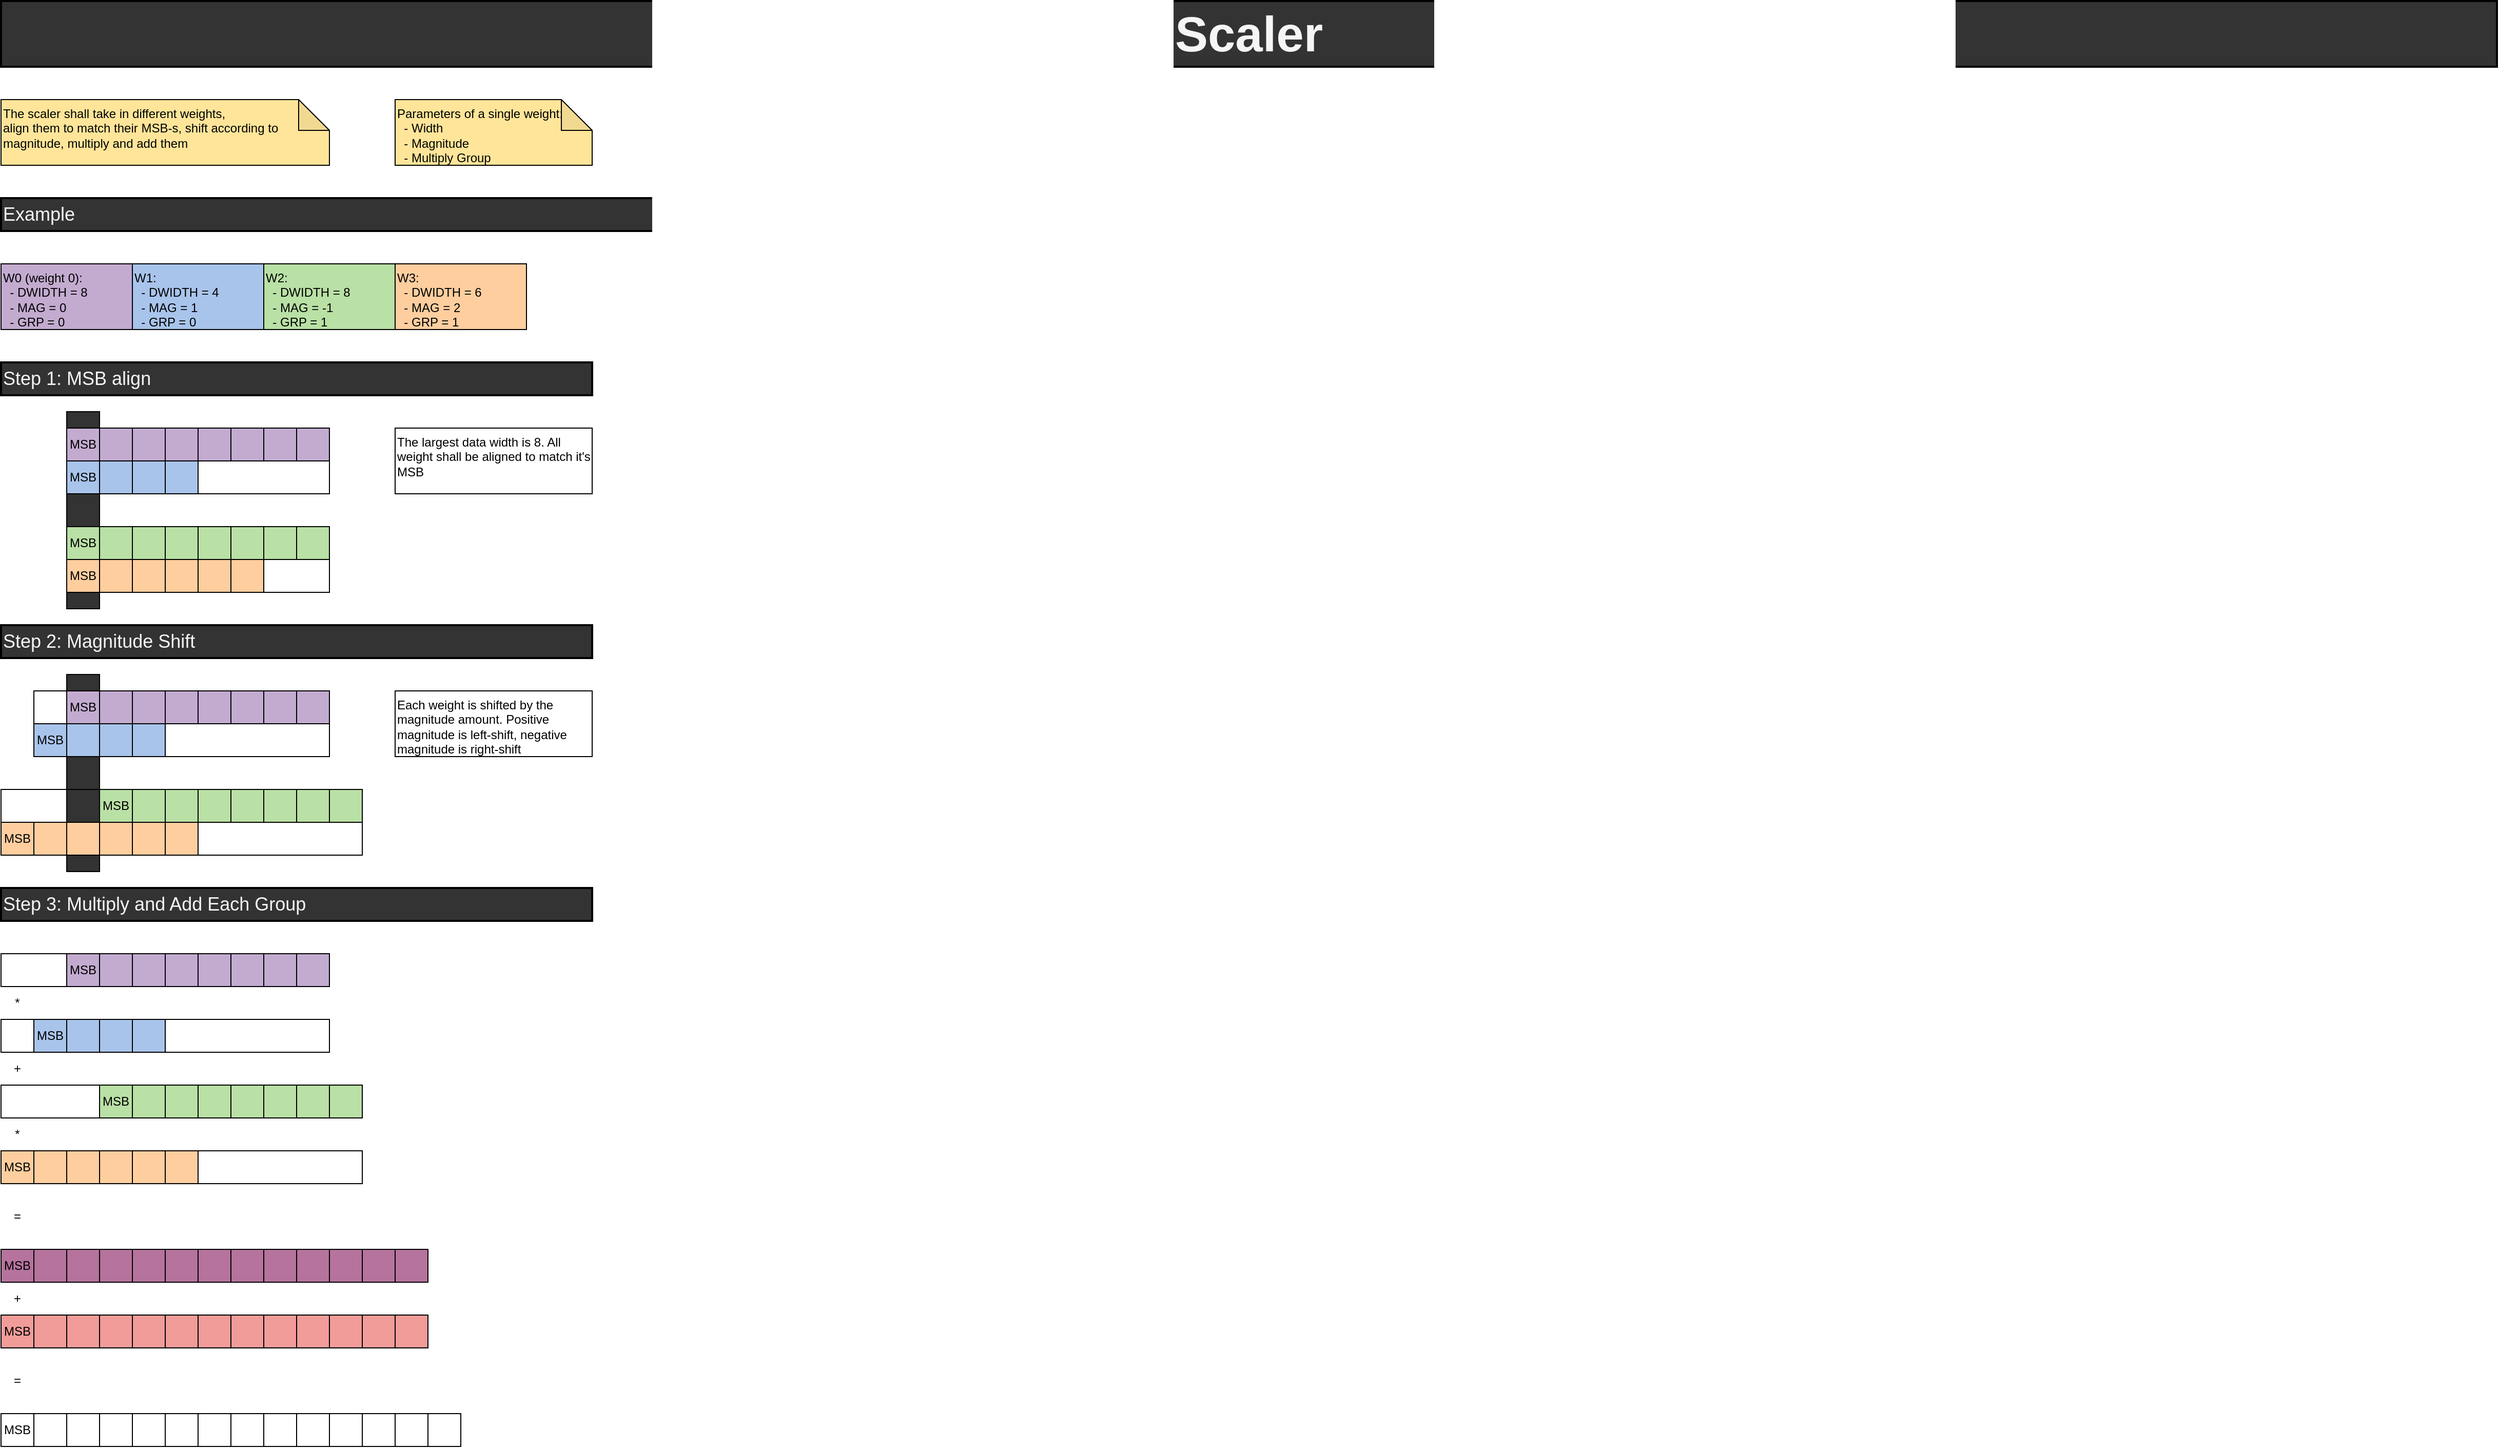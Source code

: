<mxfile version="21.6.5" type="device">
  <diagram name="Page-1" id="W10y5Xv-MgBhDv2cQMVb">
    <mxGraphModel dx="725" dy="2078" grid="1" gridSize="8" guides="0" tooltips="1" connect="1" arrows="0" fold="1" page="1" pageScale="1" pageWidth="2560" pageHeight="1440" background="#ffffff" math="0" shadow="0">
      <root>
        <mxCell id="0" />
        <mxCell id="1" parent="0" />
        <mxCell id="FjdLX2nBCPBoA4ZtYFne-67" value="" style="rounded=0;whiteSpace=wrap;html=1;fillColor=#333333;" parent="1" vertex="1">
          <mxGeometry x="96" y="688" width="32" height="192" as="geometry" />
        </mxCell>
        <mxCell id="FjdLX2nBCPBoA4ZtYFne-66" value="" style="rounded=0;whiteSpace=wrap;html=1;fillColor=#333333;" parent="1" vertex="1">
          <mxGeometry x="96" y="432" width="32" height="192" as="geometry" />
        </mxCell>
        <mxCell id="FjdLX2nBCPBoA4ZtYFne-65" value="" style="rounded=0;whiteSpace=wrap;html=1;fillColor=none;" parent="1" vertex="1">
          <mxGeometry x="32" y="800" width="352" height="64" as="geometry" />
        </mxCell>
        <mxCell id="FjdLX2nBCPBoA4ZtYFne-64" value="" style="rounded=0;whiteSpace=wrap;html=1;fillColor=none;" parent="1" vertex="1">
          <mxGeometry x="64" y="704" width="288" height="64" as="geometry" />
        </mxCell>
        <mxCell id="FjdLX2nBCPBoA4ZtYFne-63" value="" style="rounded=0;whiteSpace=wrap;html=1;" parent="1" vertex="1">
          <mxGeometry x="96" y="544" width="256" height="64" as="geometry" />
        </mxCell>
        <mxCell id="FjdLX2nBCPBoA4ZtYFne-62" value="" style="rounded=0;whiteSpace=wrap;html=1;" parent="1" vertex="1">
          <mxGeometry x="96" y="448" width="256" height="64" as="geometry" />
        </mxCell>
        <mxCell id="FjdLX2nBCPBoA4ZtYFne-2" value="The scaler shall take in different weights,&lt;br&gt;align them to match their MSB-s, shift according to magnitude, multiply and add them" style="shape=note;whiteSpace=wrap;html=1;backgroundOutline=1;darkOpacity=0.05;fillColor=#FFE599;verticalAlign=top;align=left;" parent="1" vertex="1">
          <mxGeometry x="32" y="128" width="320" height="64" as="geometry" />
        </mxCell>
        <mxCell id="FjdLX2nBCPBoA4ZtYFne-3" value="&lt;font style=&quot;font-size: 48px;&quot;&gt;Scaler&lt;/font&gt;" style="rounded=0;whiteSpace=wrap;html=1;fontSize=48;strokeColor=#000000;fillColor=#333333;strokeWidth=2;fontStyle=1;fontColor=#F5F5F5;labelBackgroundColor=none;labelBorderColor=none;align=center;" parent="1" vertex="1">
          <mxGeometry x="32" y="32" width="2432" height="64" as="geometry" />
        </mxCell>
        <mxCell id="FjdLX2nBCPBoA4ZtYFne-5" value="Parameters of a single weight:&lt;br&gt;&amp;nbsp; - Width&lt;br&gt;&amp;nbsp; - Magnitude&lt;br&gt;&amp;nbsp; - Multiply Group" style="shape=note;whiteSpace=wrap;html=1;backgroundOutline=1;darkOpacity=0.05;fillColor=#FFE599;verticalAlign=top;align=left;" parent="1" vertex="1">
          <mxGeometry x="416" y="128" width="192" height="64" as="geometry" />
        </mxCell>
        <mxCell id="FjdLX2nBCPBoA4ZtYFne-6" value="&lt;font style=&quot;font-size: 18px;&quot;&gt;Example&lt;/font&gt;" style="rounded=0;whiteSpace=wrap;html=1;fontSize=18;strokeColor=#000000;fillColor=#333333;strokeWidth=2;fontStyle=0;fontColor=#F5F5F5;labelBackgroundColor=none;labelBorderColor=none;align=left;" parent="1" vertex="1">
          <mxGeometry x="32" y="224" width="1184" height="32" as="geometry" />
        </mxCell>
        <mxCell id="FjdLX2nBCPBoA4ZtYFne-7" value="W0 (weight 0):&lt;br&gt;&amp;nbsp; - DWIDTH = 8&lt;br&gt;&amp;nbsp; - MAG = 0&lt;br&gt;&amp;nbsp; - GRP = 0" style="rounded=0;whiteSpace=wrap;html=1;verticalAlign=top;align=left;fillColor=#C3ABD0;" parent="1" vertex="1">
          <mxGeometry x="32" y="288" width="128" height="64" as="geometry" />
        </mxCell>
        <mxCell id="FjdLX2nBCPBoA4ZtYFne-8" value="W1:&lt;br&gt;&amp;nbsp; - DWIDTH = 4&lt;br&gt;&amp;nbsp; - MAG = 1&lt;br&gt;&amp;nbsp; - GRP = 0" style="rounded=0;whiteSpace=wrap;html=1;verticalAlign=top;align=left;fillColor=#A9C4EB;" parent="1" vertex="1">
          <mxGeometry x="160" y="288" width="128" height="64" as="geometry" />
        </mxCell>
        <mxCell id="FjdLX2nBCPBoA4ZtYFne-9" value="W2:&lt;br&gt;&amp;nbsp; - DWIDTH = 8&lt;br&gt;&amp;nbsp; - MAG = -1&lt;br&gt;&amp;nbsp; - GRP = 1" style="rounded=0;whiteSpace=wrap;html=1;verticalAlign=top;align=left;fillColor=#B9E0A5;" parent="1" vertex="1">
          <mxGeometry x="288" y="288" width="128" height="64" as="geometry" />
        </mxCell>
        <mxCell id="FjdLX2nBCPBoA4ZtYFne-10" value="W3:&lt;br&gt;&amp;nbsp; - DWIDTH = 6&lt;br&gt;&amp;nbsp; - MAG = 2&lt;br&gt;&amp;nbsp; - GRP = 1" style="rounded=0;whiteSpace=wrap;html=1;verticalAlign=top;align=left;fillColor=#FFCE9F;" parent="1" vertex="1">
          <mxGeometry x="416" y="288" width="128" height="64" as="geometry" />
        </mxCell>
        <mxCell id="FjdLX2nBCPBoA4ZtYFne-12" value="The largest data width is 8. All weight shall be aligned to match it&#39;s MSB" style="text;html=1;strokeColor=default;fillColor=none;align=left;verticalAlign=top;whiteSpace=wrap;rounded=0;" parent="1" vertex="1">
          <mxGeometry x="416" y="448" width="192" height="64" as="geometry" />
        </mxCell>
        <mxCell id="FjdLX2nBCPBoA4ZtYFne-13" value="&lt;font style=&quot;font-size: 18px;&quot;&gt;Step 1: MSB align&lt;/font&gt;" style="rounded=0;whiteSpace=wrap;html=1;fontSize=18;strokeColor=#000000;fillColor=#333333;strokeWidth=2;fontStyle=0;fontColor=#F5F5F5;labelBackgroundColor=none;labelBorderColor=none;align=left;" parent="1" vertex="1">
          <mxGeometry x="32" y="384" width="576" height="32" as="geometry" />
        </mxCell>
        <mxCell id="FjdLX2nBCPBoA4ZtYFne-14" value="MSB" style="rounded=0;whiteSpace=wrap;html=1;fillColor=#C3ABD0;" parent="1" vertex="1">
          <mxGeometry x="96" y="448" width="32" height="32" as="geometry" />
        </mxCell>
        <mxCell id="FjdLX2nBCPBoA4ZtYFne-15" value="" style="rounded=0;whiteSpace=wrap;html=1;fillColor=#C3ABD0;" parent="1" vertex="1">
          <mxGeometry x="128" y="448" width="32" height="32" as="geometry" />
        </mxCell>
        <mxCell id="FjdLX2nBCPBoA4ZtYFne-16" value="" style="rounded=0;whiteSpace=wrap;html=1;fillColor=#C3ABD0;" parent="1" vertex="1">
          <mxGeometry x="160" y="448" width="32" height="32" as="geometry" />
        </mxCell>
        <mxCell id="FjdLX2nBCPBoA4ZtYFne-17" value="" style="rounded=0;whiteSpace=wrap;html=1;fillColor=#C3ABD0;" parent="1" vertex="1">
          <mxGeometry x="192" y="448" width="32" height="32" as="geometry" />
        </mxCell>
        <mxCell id="FjdLX2nBCPBoA4ZtYFne-18" value="" style="rounded=0;whiteSpace=wrap;html=1;fillColor=#C3ABD0;" parent="1" vertex="1">
          <mxGeometry x="224" y="448" width="32" height="32" as="geometry" />
        </mxCell>
        <mxCell id="FjdLX2nBCPBoA4ZtYFne-19" value="" style="rounded=0;whiteSpace=wrap;html=1;fillColor=#C3ABD0;" parent="1" vertex="1">
          <mxGeometry x="256" y="448" width="32" height="32" as="geometry" />
        </mxCell>
        <mxCell id="FjdLX2nBCPBoA4ZtYFne-20" value="" style="rounded=0;whiteSpace=wrap;html=1;fillColor=#C3ABD0;" parent="1" vertex="1">
          <mxGeometry x="288" y="448" width="32" height="32" as="geometry" />
        </mxCell>
        <mxCell id="FjdLX2nBCPBoA4ZtYFne-21" value="" style="rounded=0;whiteSpace=wrap;html=1;fillColor=#C3ABD0;" parent="1" vertex="1">
          <mxGeometry x="320" y="448" width="32" height="32" as="geometry" />
        </mxCell>
        <mxCell id="FjdLX2nBCPBoA4ZtYFne-22" value="MSB" style="rounded=0;whiteSpace=wrap;html=1;fillColor=#A9C4EB;" parent="1" vertex="1">
          <mxGeometry x="96" y="480" width="32" height="32" as="geometry" />
        </mxCell>
        <mxCell id="FjdLX2nBCPBoA4ZtYFne-23" value="" style="rounded=0;whiteSpace=wrap;html=1;fillColor=#A9C4EB;" parent="1" vertex="1">
          <mxGeometry x="128" y="480" width="32" height="32" as="geometry" />
        </mxCell>
        <mxCell id="FjdLX2nBCPBoA4ZtYFne-24" value="" style="rounded=0;whiteSpace=wrap;html=1;fillColor=#A9C4EB;" parent="1" vertex="1">
          <mxGeometry x="160" y="480" width="32" height="32" as="geometry" />
        </mxCell>
        <mxCell id="FjdLX2nBCPBoA4ZtYFne-25" value="" style="rounded=0;whiteSpace=wrap;html=1;fillColor=#A9C4EB;" parent="1" vertex="1">
          <mxGeometry x="192" y="480" width="32" height="32" as="geometry" />
        </mxCell>
        <mxCell id="FjdLX2nBCPBoA4ZtYFne-26" value="MSB" style="rounded=0;whiteSpace=wrap;html=1;fillColor=#B9E0A5;" parent="1" vertex="1">
          <mxGeometry x="96" y="544" width="32" height="32" as="geometry" />
        </mxCell>
        <mxCell id="FjdLX2nBCPBoA4ZtYFne-27" value="" style="rounded=0;whiteSpace=wrap;html=1;fillColor=#B9E0A5;" parent="1" vertex="1">
          <mxGeometry x="128" y="544" width="32" height="32" as="geometry" />
        </mxCell>
        <mxCell id="FjdLX2nBCPBoA4ZtYFne-28" value="" style="rounded=0;whiteSpace=wrap;html=1;fillColor=#B9E0A5;" parent="1" vertex="1">
          <mxGeometry x="160" y="544" width="32" height="32" as="geometry" />
        </mxCell>
        <mxCell id="FjdLX2nBCPBoA4ZtYFne-29" value="" style="rounded=0;whiteSpace=wrap;html=1;fillColor=#B9E0A5;" parent="1" vertex="1">
          <mxGeometry x="192" y="544" width="32" height="32" as="geometry" />
        </mxCell>
        <mxCell id="FjdLX2nBCPBoA4ZtYFne-30" value="" style="rounded=0;whiteSpace=wrap;html=1;fillColor=#B9E0A5;" parent="1" vertex="1">
          <mxGeometry x="224" y="544" width="32" height="32" as="geometry" />
        </mxCell>
        <mxCell id="FjdLX2nBCPBoA4ZtYFne-31" value="" style="rounded=0;whiteSpace=wrap;html=1;fillColor=#B9E0A5;" parent="1" vertex="1">
          <mxGeometry x="256" y="544" width="32" height="32" as="geometry" />
        </mxCell>
        <mxCell id="FjdLX2nBCPBoA4ZtYFne-32" value="" style="rounded=0;whiteSpace=wrap;html=1;fillColor=#B9E0A5;" parent="1" vertex="1">
          <mxGeometry x="288" y="544" width="32" height="32" as="geometry" />
        </mxCell>
        <mxCell id="FjdLX2nBCPBoA4ZtYFne-33" value="" style="rounded=0;whiteSpace=wrap;html=1;fillColor=#B9E0A5;" parent="1" vertex="1">
          <mxGeometry x="320" y="544" width="32" height="32" as="geometry" />
        </mxCell>
        <mxCell id="FjdLX2nBCPBoA4ZtYFne-34" value="MSB" style="rounded=0;whiteSpace=wrap;html=1;fillColor=#FFCE9F;" parent="1" vertex="1">
          <mxGeometry x="96" y="576" width="32" height="32" as="geometry" />
        </mxCell>
        <mxCell id="FjdLX2nBCPBoA4ZtYFne-35" value="" style="rounded=0;whiteSpace=wrap;html=1;fillColor=#FFCE9F;" parent="1" vertex="1">
          <mxGeometry x="128" y="576" width="32" height="32" as="geometry" />
        </mxCell>
        <mxCell id="FjdLX2nBCPBoA4ZtYFne-38" value="&lt;font style=&quot;font-size: 18px;&quot;&gt;Step 2: Magnitude Shift&lt;/font&gt;" style="rounded=0;whiteSpace=wrap;html=1;fontSize=18;strokeColor=#000000;fillColor=#333333;strokeWidth=2;fontStyle=0;fontColor=#F5F5F5;labelBackgroundColor=none;labelBorderColor=none;align=left;" parent="1" vertex="1">
          <mxGeometry x="32" y="640" width="576" height="32" as="geometry" />
        </mxCell>
        <mxCell id="FjdLX2nBCPBoA4ZtYFne-39" value="Each weight is shifted by the magnitude amount. Positive magnitude is left-shift, negative magnitude is right-shift" style="text;html=1;strokeColor=default;fillColor=none;align=left;verticalAlign=top;whiteSpace=wrap;rounded=0;" parent="1" vertex="1">
          <mxGeometry x="416" y="704" width="192" height="64" as="geometry" />
        </mxCell>
        <mxCell id="FjdLX2nBCPBoA4ZtYFne-40" value="MSB" style="rounded=0;whiteSpace=wrap;html=1;fillColor=#C3ABD0;" parent="1" vertex="1">
          <mxGeometry x="96" y="704" width="32" height="32" as="geometry" />
        </mxCell>
        <mxCell id="FjdLX2nBCPBoA4ZtYFne-41" value="" style="rounded=0;whiteSpace=wrap;html=1;fillColor=#C3ABD0;" parent="1" vertex="1">
          <mxGeometry x="128" y="704" width="32" height="32" as="geometry" />
        </mxCell>
        <mxCell id="FjdLX2nBCPBoA4ZtYFne-42" value="" style="rounded=0;whiteSpace=wrap;html=1;fillColor=#C3ABD0;" parent="1" vertex="1">
          <mxGeometry x="160" y="704" width="32" height="32" as="geometry" />
        </mxCell>
        <mxCell id="FjdLX2nBCPBoA4ZtYFne-43" value="" style="rounded=0;whiteSpace=wrap;html=1;fillColor=#C3ABD0;" parent="1" vertex="1">
          <mxGeometry x="192" y="704" width="32" height="32" as="geometry" />
        </mxCell>
        <mxCell id="FjdLX2nBCPBoA4ZtYFne-44" value="" style="rounded=0;whiteSpace=wrap;html=1;fillColor=#C3ABD0;" parent="1" vertex="1">
          <mxGeometry x="224" y="704" width="32" height="32" as="geometry" />
        </mxCell>
        <mxCell id="FjdLX2nBCPBoA4ZtYFne-45" value="" style="rounded=0;whiteSpace=wrap;html=1;fillColor=#C3ABD0;" parent="1" vertex="1">
          <mxGeometry x="256" y="704" width="32" height="32" as="geometry" />
        </mxCell>
        <mxCell id="FjdLX2nBCPBoA4ZtYFne-46" value="" style="rounded=0;whiteSpace=wrap;html=1;fillColor=#C3ABD0;" parent="1" vertex="1">
          <mxGeometry x="288" y="704" width="32" height="32" as="geometry" />
        </mxCell>
        <mxCell id="FjdLX2nBCPBoA4ZtYFne-47" value="" style="rounded=0;whiteSpace=wrap;html=1;fillColor=#C3ABD0;" parent="1" vertex="1">
          <mxGeometry x="320" y="704" width="32" height="32" as="geometry" />
        </mxCell>
        <mxCell id="FjdLX2nBCPBoA4ZtYFne-48" value="MSB" style="rounded=0;whiteSpace=wrap;html=1;fillColor=#A9C4EB;" parent="1" vertex="1">
          <mxGeometry x="64" y="736" width="32" height="32" as="geometry" />
        </mxCell>
        <mxCell id="FjdLX2nBCPBoA4ZtYFne-49" value="" style="rounded=0;whiteSpace=wrap;html=1;fillColor=#A9C4EB;" parent="1" vertex="1">
          <mxGeometry x="96" y="736" width="32" height="32" as="geometry" />
        </mxCell>
        <mxCell id="FjdLX2nBCPBoA4ZtYFne-50" value="" style="rounded=0;whiteSpace=wrap;html=1;fillColor=#A9C4EB;" parent="1" vertex="1">
          <mxGeometry x="128" y="736" width="32" height="32" as="geometry" />
        </mxCell>
        <mxCell id="FjdLX2nBCPBoA4ZtYFne-51" value="" style="rounded=0;whiteSpace=wrap;html=1;fillColor=#A9C4EB;" parent="1" vertex="1">
          <mxGeometry x="160" y="736" width="32" height="32" as="geometry" />
        </mxCell>
        <mxCell id="FjdLX2nBCPBoA4ZtYFne-52" value="MSB" style="rounded=0;whiteSpace=wrap;html=1;fillColor=#B9E0A5;" parent="1" vertex="1">
          <mxGeometry x="128" y="800" width="32" height="32" as="geometry" />
        </mxCell>
        <mxCell id="FjdLX2nBCPBoA4ZtYFne-53" value="" style="rounded=0;whiteSpace=wrap;html=1;fillColor=#B9E0A5;" parent="1" vertex="1">
          <mxGeometry x="160" y="800" width="32" height="32" as="geometry" />
        </mxCell>
        <mxCell id="FjdLX2nBCPBoA4ZtYFne-54" value="" style="rounded=0;whiteSpace=wrap;html=1;fillColor=#B9E0A5;" parent="1" vertex="1">
          <mxGeometry x="192" y="800" width="32" height="32" as="geometry" />
        </mxCell>
        <mxCell id="FjdLX2nBCPBoA4ZtYFne-55" value="" style="rounded=0;whiteSpace=wrap;html=1;fillColor=#B9E0A5;" parent="1" vertex="1">
          <mxGeometry x="224" y="800" width="32" height="32" as="geometry" />
        </mxCell>
        <mxCell id="FjdLX2nBCPBoA4ZtYFne-56" value="" style="rounded=0;whiteSpace=wrap;html=1;fillColor=#B9E0A5;" parent="1" vertex="1">
          <mxGeometry x="256" y="800" width="32" height="32" as="geometry" />
        </mxCell>
        <mxCell id="FjdLX2nBCPBoA4ZtYFne-57" value="" style="rounded=0;whiteSpace=wrap;html=1;fillColor=#B9E0A5;" parent="1" vertex="1">
          <mxGeometry x="288" y="800" width="32" height="32" as="geometry" />
        </mxCell>
        <mxCell id="FjdLX2nBCPBoA4ZtYFne-58" value="" style="rounded=0;whiteSpace=wrap;html=1;fillColor=#B9E0A5;" parent="1" vertex="1">
          <mxGeometry x="320" y="800" width="32" height="32" as="geometry" />
        </mxCell>
        <mxCell id="FjdLX2nBCPBoA4ZtYFne-59" value="" style="rounded=0;whiteSpace=wrap;html=1;fillColor=#B9E0A5;" parent="1" vertex="1">
          <mxGeometry x="352" y="800" width="32" height="32" as="geometry" />
        </mxCell>
        <mxCell id="FjdLX2nBCPBoA4ZtYFne-60" value="MSB" style="rounded=0;whiteSpace=wrap;html=1;fillColor=#FFCE9F;" parent="1" vertex="1">
          <mxGeometry x="32" y="832" width="32" height="32" as="geometry" />
        </mxCell>
        <mxCell id="FjdLX2nBCPBoA4ZtYFne-61" value="" style="rounded=0;whiteSpace=wrap;html=1;fillColor=#FFCE9F;" parent="1" vertex="1">
          <mxGeometry x="64" y="832" width="32" height="32" as="geometry" />
        </mxCell>
        <mxCell id="FjdLX2nBCPBoA4ZtYFne-68" value="" style="rounded=0;whiteSpace=wrap;html=1;fillColor=#FFCE9F;" parent="1" vertex="1">
          <mxGeometry x="160" y="576" width="32" height="32" as="geometry" />
        </mxCell>
        <mxCell id="FjdLX2nBCPBoA4ZtYFne-69" value="" style="rounded=0;whiteSpace=wrap;html=1;fillColor=#FFCE9F;" parent="1" vertex="1">
          <mxGeometry x="192" y="576" width="32" height="32" as="geometry" />
        </mxCell>
        <mxCell id="FjdLX2nBCPBoA4ZtYFne-70" value="" style="rounded=0;whiteSpace=wrap;html=1;fillColor=#FFCE9F;" parent="1" vertex="1">
          <mxGeometry x="224" y="576" width="32" height="32" as="geometry" />
        </mxCell>
        <mxCell id="FjdLX2nBCPBoA4ZtYFne-71" value="" style="rounded=0;whiteSpace=wrap;html=1;fillColor=#FFCE9F;" parent="1" vertex="1">
          <mxGeometry x="256" y="576" width="32" height="32" as="geometry" />
        </mxCell>
        <mxCell id="FjdLX2nBCPBoA4ZtYFne-72" value="" style="rounded=0;whiteSpace=wrap;html=1;fillColor=#FFCE9F;" parent="1" vertex="1">
          <mxGeometry x="96" y="832" width="32" height="32" as="geometry" />
        </mxCell>
        <mxCell id="FjdLX2nBCPBoA4ZtYFne-73" value="" style="rounded=0;whiteSpace=wrap;html=1;fillColor=#FFCE9F;" parent="1" vertex="1">
          <mxGeometry x="128" y="832" width="32" height="32" as="geometry" />
        </mxCell>
        <mxCell id="FjdLX2nBCPBoA4ZtYFne-74" value="" style="rounded=0;whiteSpace=wrap;html=1;fillColor=#FFCE9F;" parent="1" vertex="1">
          <mxGeometry x="160" y="832" width="32" height="32" as="geometry" />
        </mxCell>
        <mxCell id="FjdLX2nBCPBoA4ZtYFne-75" value="" style="rounded=0;whiteSpace=wrap;html=1;fillColor=#FFCE9F;" parent="1" vertex="1">
          <mxGeometry x="192" y="832" width="32" height="32" as="geometry" />
        </mxCell>
        <mxCell id="FjdLX2nBCPBoA4ZtYFne-76" value="&lt;font style=&quot;font-size: 18px;&quot;&gt;Step 3: Multiply and Add Each Group&lt;/font&gt;" style="rounded=0;whiteSpace=wrap;html=1;fontSize=18;strokeColor=#000000;fillColor=#333333;strokeWidth=2;fontStyle=0;fontColor=#F5F5F5;labelBackgroundColor=none;labelBorderColor=none;align=left;" parent="1" vertex="1">
          <mxGeometry x="32" y="896" width="576" height="32" as="geometry" />
        </mxCell>
        <mxCell id="FjdLX2nBCPBoA4ZtYFne-86" value="MSB" style="rounded=0;whiteSpace=wrap;html=1;fillColor=#B5739D;" parent="1" vertex="1">
          <mxGeometry x="32" y="1248" width="32" height="32" as="geometry" />
        </mxCell>
        <mxCell id="FjdLX2nBCPBoA4ZtYFne-87" value="" style="rounded=0;whiteSpace=wrap;html=1;fillColor=#B5739D;" parent="1" vertex="1">
          <mxGeometry x="64" y="1248" width="32" height="32" as="geometry" />
        </mxCell>
        <mxCell id="FjdLX2nBCPBoA4ZtYFne-88" value="" style="rounded=0;whiteSpace=wrap;html=1;fillColor=#B5739D;" parent="1" vertex="1">
          <mxGeometry x="96" y="1248" width="32" height="32" as="geometry" />
        </mxCell>
        <mxCell id="FjdLX2nBCPBoA4ZtYFne-89" value="" style="rounded=0;whiteSpace=wrap;html=1;fillColor=#B5739D;" parent="1" vertex="1">
          <mxGeometry x="128" y="1248" width="32" height="32" as="geometry" />
        </mxCell>
        <mxCell id="FjdLX2nBCPBoA4ZtYFne-90" value="" style="rounded=0;whiteSpace=wrap;html=1;fillColor=#B5739D;" parent="1" vertex="1">
          <mxGeometry x="160" y="1248" width="32" height="32" as="geometry" />
        </mxCell>
        <mxCell id="FjdLX2nBCPBoA4ZtYFne-91" value="" style="rounded=0;whiteSpace=wrap;html=1;fillColor=#B5739D;" parent="1" vertex="1">
          <mxGeometry x="192" y="1248" width="32" height="32" as="geometry" />
        </mxCell>
        <mxCell id="FjdLX2nBCPBoA4ZtYFne-92" value="" style="rounded=0;whiteSpace=wrap;html=1;fillColor=#B5739D;" parent="1" vertex="1">
          <mxGeometry x="224" y="1248" width="32" height="32" as="geometry" />
        </mxCell>
        <mxCell id="FjdLX2nBCPBoA4ZtYFne-93" value="" style="rounded=0;whiteSpace=wrap;html=1;fillColor=#B5739D;" parent="1" vertex="1">
          <mxGeometry x="256" y="1248" width="32" height="32" as="geometry" />
        </mxCell>
        <mxCell id="FjdLX2nBCPBoA4ZtYFne-94" value="" style="rounded=0;whiteSpace=wrap;html=1;fillColor=#B5739D;" parent="1" vertex="1">
          <mxGeometry x="288" y="1248" width="32" height="32" as="geometry" />
        </mxCell>
        <mxCell id="FjdLX2nBCPBoA4ZtYFne-95" value="" style="rounded=0;whiteSpace=wrap;html=1;fillColor=#B5739D;" parent="1" vertex="1">
          <mxGeometry x="320" y="1248" width="32" height="32" as="geometry" />
        </mxCell>
        <mxCell id="FjdLX2nBCPBoA4ZtYFne-96" value="" style="rounded=0;whiteSpace=wrap;html=1;fillColor=#B5739D;" parent="1" vertex="1">
          <mxGeometry x="352" y="1248" width="32" height="32" as="geometry" />
        </mxCell>
        <mxCell id="FjdLX2nBCPBoA4ZtYFne-97" value="" style="rounded=0;whiteSpace=wrap;html=1;fillColor=#B5739D;" parent="1" vertex="1">
          <mxGeometry x="384" y="1248" width="32" height="32" as="geometry" />
        </mxCell>
        <mxCell id="FjdLX2nBCPBoA4ZtYFne-98" value="" style="rounded=0;whiteSpace=wrap;html=1;fillColor=#B5739D;" parent="1" vertex="1">
          <mxGeometry x="416" y="1248" width="32" height="32" as="geometry" />
        </mxCell>
        <mxCell id="FjdLX2nBCPBoA4ZtYFne-99" value="MSB" style="rounded=0;whiteSpace=wrap;html=1;fillColor=#F19C99;" parent="1" vertex="1">
          <mxGeometry x="32" y="1312" width="32" height="32" as="geometry" />
        </mxCell>
        <mxCell id="FjdLX2nBCPBoA4ZtYFne-100" value="" style="rounded=0;whiteSpace=wrap;html=1;fillColor=#F19C99;" parent="1" vertex="1">
          <mxGeometry x="64" y="1312" width="32" height="32" as="geometry" />
        </mxCell>
        <mxCell id="FjdLX2nBCPBoA4ZtYFne-101" value="" style="rounded=0;whiteSpace=wrap;html=1;fillColor=#F19C99;" parent="1" vertex="1">
          <mxGeometry x="96" y="1312" width="32" height="32" as="geometry" />
        </mxCell>
        <mxCell id="FjdLX2nBCPBoA4ZtYFne-102" value="" style="rounded=0;whiteSpace=wrap;html=1;fillColor=#F19C99;" parent="1" vertex="1">
          <mxGeometry x="128" y="1312" width="32" height="32" as="geometry" />
        </mxCell>
        <mxCell id="FjdLX2nBCPBoA4ZtYFne-103" value="" style="rounded=0;whiteSpace=wrap;html=1;fillColor=#F19C99;" parent="1" vertex="1">
          <mxGeometry x="160" y="1312" width="32" height="32" as="geometry" />
        </mxCell>
        <mxCell id="FjdLX2nBCPBoA4ZtYFne-104" value="" style="rounded=0;whiteSpace=wrap;html=1;fillColor=#F19C99;" parent="1" vertex="1">
          <mxGeometry x="192" y="1312" width="32" height="32" as="geometry" />
        </mxCell>
        <mxCell id="FjdLX2nBCPBoA4ZtYFne-105" value="" style="rounded=0;whiteSpace=wrap;html=1;fillColor=#F19C99;" parent="1" vertex="1">
          <mxGeometry x="224" y="1312" width="32" height="32" as="geometry" />
        </mxCell>
        <mxCell id="FjdLX2nBCPBoA4ZtYFne-106" value="" style="rounded=0;whiteSpace=wrap;html=1;fillColor=#F19C99;" parent="1" vertex="1">
          <mxGeometry x="256" y="1312" width="32" height="32" as="geometry" />
        </mxCell>
        <mxCell id="FjdLX2nBCPBoA4ZtYFne-107" value="" style="rounded=0;whiteSpace=wrap;html=1;fillColor=#F19C99;" parent="1" vertex="1">
          <mxGeometry x="288" y="1312" width="32" height="32" as="geometry" />
        </mxCell>
        <mxCell id="FjdLX2nBCPBoA4ZtYFne-108" value="" style="rounded=0;whiteSpace=wrap;html=1;fillColor=#F19C99;" parent="1" vertex="1">
          <mxGeometry x="320" y="1312" width="32" height="32" as="geometry" />
        </mxCell>
        <mxCell id="FjdLX2nBCPBoA4ZtYFne-109" value="" style="rounded=0;whiteSpace=wrap;html=1;fillColor=#F19C99;" parent="1" vertex="1">
          <mxGeometry x="352" y="1312" width="32" height="32" as="geometry" />
        </mxCell>
        <mxCell id="FjdLX2nBCPBoA4ZtYFne-110" value="" style="rounded=0;whiteSpace=wrap;html=1;fillColor=#F19C99;" parent="1" vertex="1">
          <mxGeometry x="384" y="1312" width="32" height="32" as="geometry" />
        </mxCell>
        <mxCell id="FjdLX2nBCPBoA4ZtYFne-111" value="" style="rounded=0;whiteSpace=wrap;html=1;fillColor=#F19C99;" parent="1" vertex="1">
          <mxGeometry x="416" y="1312" width="32" height="32" as="geometry" />
        </mxCell>
        <mxCell id="FjdLX2nBCPBoA4ZtYFne-112" value="+" style="text;html=1;strokeColor=none;fillColor=none;align=center;verticalAlign=middle;whiteSpace=wrap;rounded=0;" parent="1" vertex="1">
          <mxGeometry x="32" y="1280" width="32" height="32" as="geometry" />
        </mxCell>
        <mxCell id="FjdLX2nBCPBoA4ZtYFne-113" value="=" style="text;html=1;strokeColor=none;fillColor=none;align=center;verticalAlign=middle;whiteSpace=wrap;rounded=0;" parent="1" vertex="1">
          <mxGeometry x="32" y="1344" width="32" height="64" as="geometry" />
        </mxCell>
        <mxCell id="FjdLX2nBCPBoA4ZtYFne-114" value="MSB" style="rounded=0;whiteSpace=wrap;html=1;fillColor=#FFFFFF;" parent="1" vertex="1">
          <mxGeometry x="32" y="1408" width="32" height="32" as="geometry" />
        </mxCell>
        <mxCell id="FjdLX2nBCPBoA4ZtYFne-115" value="" style="rounded=0;whiteSpace=wrap;html=1;fillColor=#FFFFFF;" parent="1" vertex="1">
          <mxGeometry x="64" y="1408" width="32" height="32" as="geometry" />
        </mxCell>
        <mxCell id="FjdLX2nBCPBoA4ZtYFne-116" value="" style="rounded=0;whiteSpace=wrap;html=1;fillColor=#FFFFFF;" parent="1" vertex="1">
          <mxGeometry x="96" y="1408" width="32" height="32" as="geometry" />
        </mxCell>
        <mxCell id="FjdLX2nBCPBoA4ZtYFne-117" value="" style="rounded=0;whiteSpace=wrap;html=1;fillColor=#FFFFFF;" parent="1" vertex="1">
          <mxGeometry x="128" y="1408" width="32" height="32" as="geometry" />
        </mxCell>
        <mxCell id="FjdLX2nBCPBoA4ZtYFne-118" value="" style="rounded=0;whiteSpace=wrap;html=1;fillColor=#FFFFFF;" parent="1" vertex="1">
          <mxGeometry x="160" y="1408" width="32" height="32" as="geometry" />
        </mxCell>
        <mxCell id="FjdLX2nBCPBoA4ZtYFne-119" value="" style="rounded=0;whiteSpace=wrap;html=1;fillColor=#FFFFFF;" parent="1" vertex="1">
          <mxGeometry x="192" y="1408" width="32" height="32" as="geometry" />
        </mxCell>
        <mxCell id="FjdLX2nBCPBoA4ZtYFne-120" value="" style="rounded=0;whiteSpace=wrap;html=1;fillColor=#FFFFFF;" parent="1" vertex="1">
          <mxGeometry x="224" y="1408" width="32" height="32" as="geometry" />
        </mxCell>
        <mxCell id="FjdLX2nBCPBoA4ZtYFne-121" value="" style="rounded=0;whiteSpace=wrap;html=1;fillColor=#FFFFFF;" parent="1" vertex="1">
          <mxGeometry x="256" y="1408" width="32" height="32" as="geometry" />
        </mxCell>
        <mxCell id="FjdLX2nBCPBoA4ZtYFne-122" value="" style="rounded=0;whiteSpace=wrap;html=1;fillColor=#FFFFFF;" parent="1" vertex="1">
          <mxGeometry x="288" y="1408" width="32" height="32" as="geometry" />
        </mxCell>
        <mxCell id="FjdLX2nBCPBoA4ZtYFne-123" value="" style="rounded=0;whiteSpace=wrap;html=1;fillColor=#FFFFFF;" parent="1" vertex="1">
          <mxGeometry x="320" y="1408" width="32" height="32" as="geometry" />
        </mxCell>
        <mxCell id="FjdLX2nBCPBoA4ZtYFne-124" value="" style="rounded=0;whiteSpace=wrap;html=1;fillColor=#FFFFFF;" parent="1" vertex="1">
          <mxGeometry x="352" y="1408" width="32" height="32" as="geometry" />
        </mxCell>
        <mxCell id="FjdLX2nBCPBoA4ZtYFne-125" value="" style="rounded=0;whiteSpace=wrap;html=1;fillColor=#FFFFFF;" parent="1" vertex="1">
          <mxGeometry x="384" y="1408" width="32" height="32" as="geometry" />
        </mxCell>
        <mxCell id="FjdLX2nBCPBoA4ZtYFne-126" value="" style="rounded=0;whiteSpace=wrap;html=1;fillColor=#FFFFFF;" parent="1" vertex="1">
          <mxGeometry x="416" y="1408" width="32" height="32" as="geometry" />
        </mxCell>
        <mxCell id="FjdLX2nBCPBoA4ZtYFne-129" value="MSB" style="rounded=0;whiteSpace=wrap;html=1;fillColor=#C3ABD0;" parent="1" vertex="1">
          <mxGeometry x="96" y="960" width="32" height="32" as="geometry" />
        </mxCell>
        <mxCell id="FjdLX2nBCPBoA4ZtYFne-130" value="" style="rounded=0;whiteSpace=wrap;html=1;fillColor=#C3ABD0;" parent="1" vertex="1">
          <mxGeometry x="128" y="960" width="32" height="32" as="geometry" />
        </mxCell>
        <mxCell id="FjdLX2nBCPBoA4ZtYFne-131" value="" style="rounded=0;whiteSpace=wrap;html=1;fillColor=#C3ABD0;" parent="1" vertex="1">
          <mxGeometry x="160" y="960" width="32" height="32" as="geometry" />
        </mxCell>
        <mxCell id="FjdLX2nBCPBoA4ZtYFne-132" value="" style="rounded=0;whiteSpace=wrap;html=1;fillColor=#C3ABD0;" parent="1" vertex="1">
          <mxGeometry x="192" y="960" width="32" height="32" as="geometry" />
        </mxCell>
        <mxCell id="FjdLX2nBCPBoA4ZtYFne-133" value="" style="rounded=0;whiteSpace=wrap;html=1;fillColor=#C3ABD0;" parent="1" vertex="1">
          <mxGeometry x="224" y="960" width="32" height="32" as="geometry" />
        </mxCell>
        <mxCell id="FjdLX2nBCPBoA4ZtYFne-134" value="" style="rounded=0;whiteSpace=wrap;html=1;fillColor=#C3ABD0;" parent="1" vertex="1">
          <mxGeometry x="256" y="960" width="32" height="32" as="geometry" />
        </mxCell>
        <mxCell id="FjdLX2nBCPBoA4ZtYFne-135" value="" style="rounded=0;whiteSpace=wrap;html=1;fillColor=#C3ABD0;" parent="1" vertex="1">
          <mxGeometry x="288" y="960" width="32" height="32" as="geometry" />
        </mxCell>
        <mxCell id="FjdLX2nBCPBoA4ZtYFne-136" value="" style="rounded=0;whiteSpace=wrap;html=1;fillColor=#C3ABD0;" parent="1" vertex="1">
          <mxGeometry x="320" y="960" width="32" height="32" as="geometry" />
        </mxCell>
        <mxCell id="FjdLX2nBCPBoA4ZtYFne-137" value="MSB" style="rounded=0;whiteSpace=wrap;html=1;fillColor=#A9C4EB;" parent="1" vertex="1">
          <mxGeometry x="64" y="1024" width="32" height="32" as="geometry" />
        </mxCell>
        <mxCell id="FjdLX2nBCPBoA4ZtYFne-138" value="" style="rounded=0;whiteSpace=wrap;html=1;fillColor=#A9C4EB;" parent="1" vertex="1">
          <mxGeometry x="96" y="1024" width="32" height="32" as="geometry" />
        </mxCell>
        <mxCell id="FjdLX2nBCPBoA4ZtYFne-139" value="" style="rounded=0;whiteSpace=wrap;html=1;fillColor=#A9C4EB;" parent="1" vertex="1">
          <mxGeometry x="128" y="1024" width="32" height="32" as="geometry" />
        </mxCell>
        <mxCell id="FjdLX2nBCPBoA4ZtYFne-140" value="" style="rounded=0;whiteSpace=wrap;html=1;fillColor=#A9C4EB;" parent="1" vertex="1">
          <mxGeometry x="160" y="1024" width="32" height="32" as="geometry" />
        </mxCell>
        <mxCell id="FjdLX2nBCPBoA4ZtYFne-141" value="MSB" style="rounded=0;whiteSpace=wrap;html=1;fillColor=#B9E0A5;" parent="1" vertex="1">
          <mxGeometry x="128" y="1088" width="32" height="32" as="geometry" />
        </mxCell>
        <mxCell id="FjdLX2nBCPBoA4ZtYFne-142" value="" style="rounded=0;whiteSpace=wrap;html=1;fillColor=#B9E0A5;" parent="1" vertex="1">
          <mxGeometry x="160" y="1088" width="32" height="32" as="geometry" />
        </mxCell>
        <mxCell id="FjdLX2nBCPBoA4ZtYFne-143" value="" style="rounded=0;whiteSpace=wrap;html=1;fillColor=#B9E0A5;" parent="1" vertex="1">
          <mxGeometry x="192" y="1088" width="32" height="32" as="geometry" />
        </mxCell>
        <mxCell id="FjdLX2nBCPBoA4ZtYFne-144" value="" style="rounded=0;whiteSpace=wrap;html=1;fillColor=#B9E0A5;" parent="1" vertex="1">
          <mxGeometry x="224" y="1088" width="32" height="32" as="geometry" />
        </mxCell>
        <mxCell id="FjdLX2nBCPBoA4ZtYFne-145" value="" style="rounded=0;whiteSpace=wrap;html=1;fillColor=#B9E0A5;" parent="1" vertex="1">
          <mxGeometry x="256" y="1088" width="32" height="32" as="geometry" />
        </mxCell>
        <mxCell id="FjdLX2nBCPBoA4ZtYFne-146" value="" style="rounded=0;whiteSpace=wrap;html=1;fillColor=#B9E0A5;" parent="1" vertex="1">
          <mxGeometry x="288" y="1088" width="32" height="32" as="geometry" />
        </mxCell>
        <mxCell id="FjdLX2nBCPBoA4ZtYFne-147" value="" style="rounded=0;whiteSpace=wrap;html=1;fillColor=#B9E0A5;" parent="1" vertex="1">
          <mxGeometry x="320" y="1088" width="32" height="32" as="geometry" />
        </mxCell>
        <mxCell id="FjdLX2nBCPBoA4ZtYFne-148" value="" style="rounded=0;whiteSpace=wrap;html=1;fillColor=#B9E0A5;" parent="1" vertex="1">
          <mxGeometry x="352" y="1088" width="32" height="32" as="geometry" />
        </mxCell>
        <mxCell id="FjdLX2nBCPBoA4ZtYFne-149" value="MSB" style="rounded=0;whiteSpace=wrap;html=1;fillColor=#FFCE9F;" parent="1" vertex="1">
          <mxGeometry x="32" y="1152" width="32" height="32" as="geometry" />
        </mxCell>
        <mxCell id="FjdLX2nBCPBoA4ZtYFne-150" value="" style="rounded=0;whiteSpace=wrap;html=1;fillColor=#FFCE9F;" parent="1" vertex="1">
          <mxGeometry x="64" y="1152" width="32" height="32" as="geometry" />
        </mxCell>
        <mxCell id="FjdLX2nBCPBoA4ZtYFne-151" value="" style="rounded=0;whiteSpace=wrap;html=1;fillColor=#FFCE9F;" parent="1" vertex="1">
          <mxGeometry x="96" y="1152" width="32" height="32" as="geometry" />
        </mxCell>
        <mxCell id="FjdLX2nBCPBoA4ZtYFne-152" value="" style="rounded=0;whiteSpace=wrap;html=1;fillColor=#FFCE9F;" parent="1" vertex="1">
          <mxGeometry x="128" y="1152" width="32" height="32" as="geometry" />
        </mxCell>
        <mxCell id="FjdLX2nBCPBoA4ZtYFne-153" value="" style="rounded=0;whiteSpace=wrap;html=1;fillColor=#FFCE9F;" parent="1" vertex="1">
          <mxGeometry x="160" y="1152" width="32" height="32" as="geometry" />
        </mxCell>
        <mxCell id="FjdLX2nBCPBoA4ZtYFne-154" value="" style="rounded=0;whiteSpace=wrap;html=1;fillColor=#FFCE9F;" parent="1" vertex="1">
          <mxGeometry x="192" y="1152" width="32" height="32" as="geometry" />
        </mxCell>
        <mxCell id="FjdLX2nBCPBoA4ZtYFne-155" value="*" style="text;html=1;strokeColor=none;fillColor=none;align=center;verticalAlign=middle;whiteSpace=wrap;rounded=0;" parent="1" vertex="1">
          <mxGeometry x="32" y="992" width="32" height="32" as="geometry" />
        </mxCell>
        <mxCell id="FjdLX2nBCPBoA4ZtYFne-156" value="+" style="text;html=1;strokeColor=none;fillColor=none;align=center;verticalAlign=middle;whiteSpace=wrap;rounded=0;" parent="1" vertex="1">
          <mxGeometry x="32" y="1056" width="32" height="32" as="geometry" />
        </mxCell>
        <mxCell id="FjdLX2nBCPBoA4ZtYFne-157" value="*" style="text;html=1;strokeColor=none;fillColor=none;align=center;verticalAlign=middle;whiteSpace=wrap;rounded=0;" parent="1" vertex="1">
          <mxGeometry x="32" y="1120" width="32" height="32" as="geometry" />
        </mxCell>
        <mxCell id="FjdLX2nBCPBoA4ZtYFne-158" value="=" style="text;html=1;strokeColor=none;fillColor=none;align=center;verticalAlign=middle;whiteSpace=wrap;rounded=0;" parent="1" vertex="1">
          <mxGeometry x="32" y="1184" width="32" height="64" as="geometry" />
        </mxCell>
        <mxCell id="FjdLX2nBCPBoA4ZtYFne-159" value="" style="rounded=0;whiteSpace=wrap;html=1;fillColor=#FFFFFF;" parent="1" vertex="1">
          <mxGeometry x="448" y="1408" width="32" height="32" as="geometry" />
        </mxCell>
        <mxCell id="FjdLX2nBCPBoA4ZtYFne-160" value="" style="rounded=0;whiteSpace=wrap;html=1;fillColor=none;" parent="1" vertex="1">
          <mxGeometry x="32" y="960" width="320" height="32" as="geometry" />
        </mxCell>
        <mxCell id="FjdLX2nBCPBoA4ZtYFne-161" value="" style="rounded=0;whiteSpace=wrap;html=1;fillColor=none;" parent="1" vertex="1">
          <mxGeometry x="32" y="1024" width="320" height="32" as="geometry" />
        </mxCell>
        <mxCell id="FjdLX2nBCPBoA4ZtYFne-162" value="" style="rounded=0;whiteSpace=wrap;html=1;fillColor=none;" parent="1" vertex="1">
          <mxGeometry x="32" y="1088" width="352" height="32" as="geometry" />
        </mxCell>
        <mxCell id="FjdLX2nBCPBoA4ZtYFne-163" value="" style="rounded=0;whiteSpace=wrap;html=1;fillColor=none;" parent="1" vertex="1">
          <mxGeometry x="32" y="1152" width="352" height="32" as="geometry" />
        </mxCell>
      </root>
    </mxGraphModel>
  </diagram>
</mxfile>
